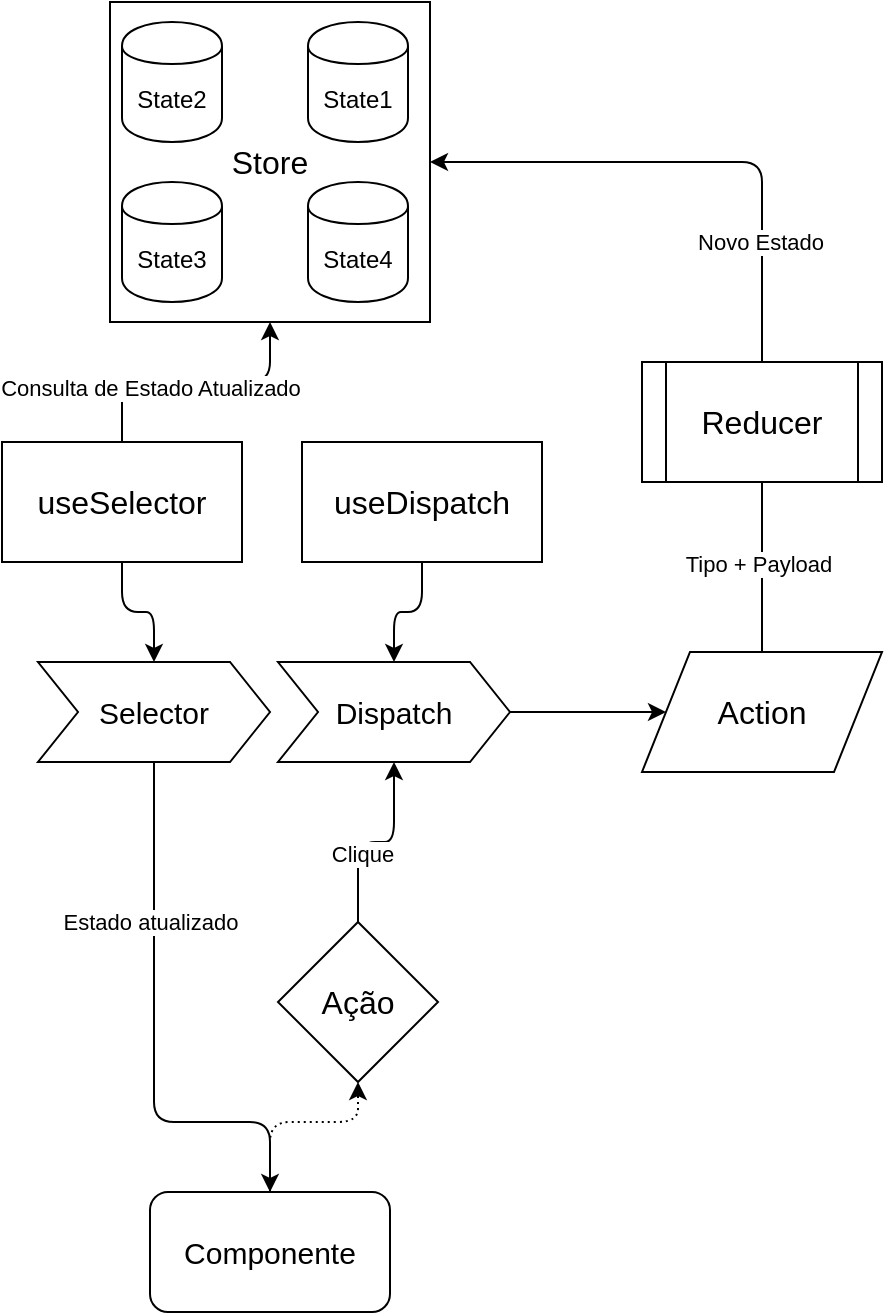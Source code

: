 <mxfile version="13.3.4" type="device"><diagram id="Z_LC0IYtApZd8iEv5nOR" name="Page-1"><mxGraphModel dx="1346" dy="1926" grid="1" gridSize="10" guides="1" tooltips="1" connect="1" arrows="1" fold="1" page="1" pageScale="1" pageWidth="827" pageHeight="1169" math="0" shadow="0"><root><mxCell id="0"/><mxCell id="1" parent="0"/><mxCell id="5XKeVoZggJiMpQv6K6xN-1" value="&lt;font style=&quot;font-size: 15px&quot;&gt;Componente&lt;/font&gt;" style="rounded=1;whiteSpace=wrap;html=1;" vertex="1" parent="1"><mxGeometry x="354" y="555" width="120" height="60" as="geometry"/></mxCell><mxCell id="5XKeVoZggJiMpQv6K6xN-2" value="&lt;font style=&quot;font-size: 16px&quot;&gt;Store&lt;/font&gt;" style="whiteSpace=wrap;html=1;aspect=fixed;" vertex="1" parent="1"><mxGeometry x="334" y="-40" width="160" height="160" as="geometry"/></mxCell><mxCell id="5XKeVoZggJiMpQv6K6xN-3" value="" style="endArrow=classic;html=1;exitX=0.5;exitY=0;exitDx=0;exitDy=0;entryX=0.5;entryY=1;entryDx=0;entryDy=0;edgeStyle=orthogonalEdgeStyle;dashed=1;dashPattern=1 2;" edge="1" parent="1" source="5XKeVoZggJiMpQv6K6xN-1" target="5XKeVoZggJiMpQv6K6xN-4"><mxGeometry width="50" height="50" relative="1" as="geometry"><mxPoint x="390" y="410" as="sourcePoint"/><mxPoint x="454" y="413" as="targetPoint"/><Array as="points"><mxPoint x="414" y="520"/><mxPoint x="458" y="520"/></Array></mxGeometry></mxCell><mxCell id="5XKeVoZggJiMpQv6K6xN-4" value="&lt;font style=&quot;font-size: 16px&quot;&gt;Ação&lt;/font&gt;" style="rhombus;whiteSpace=wrap;html=1;" vertex="1" parent="1"><mxGeometry x="418" y="420" width="80" height="80" as="geometry"/></mxCell><mxCell id="5XKeVoZggJiMpQv6K6xN-5" value="&lt;font style=&quot;font-size: 15px&quot;&gt;Dispatch&lt;/font&gt;" style="shape=step;perimeter=stepPerimeter;whiteSpace=wrap;html=1;fixedSize=1;" vertex="1" parent="1"><mxGeometry x="418" y="290" width="116" height="50" as="geometry"/></mxCell><mxCell id="5XKeVoZggJiMpQv6K6xN-6" value="&lt;font style=&quot;font-size: 15px&quot;&gt;Selector&lt;/font&gt;" style="shape=step;perimeter=stepPerimeter;whiteSpace=wrap;html=1;fixedSize=1;" vertex="1" parent="1"><mxGeometry x="298" y="290" width="116" height="50" as="geometry"/></mxCell><mxCell id="5XKeVoZggJiMpQv6K6xN-7" value="" style="endArrow=classic;html=1;exitX=0.5;exitY=0;exitDx=0;exitDy=0;entryX=0.5;entryY=1;entryDx=0;entryDy=0;edgeStyle=orthogonalEdgeStyle;" edge="1" parent="1" source="5XKeVoZggJiMpQv6K6xN-4" target="5XKeVoZggJiMpQv6K6xN-5"><mxGeometry width="50" height="50" relative="1" as="geometry"><mxPoint x="390" y="360" as="sourcePoint"/><mxPoint x="440" y="310" as="targetPoint"/></mxGeometry></mxCell><mxCell id="5XKeVoZggJiMpQv6K6xN-26" value="Clique" style="edgeLabel;html=1;align=center;verticalAlign=middle;resizable=0;points=[];" vertex="1" connectable="0" parent="5XKeVoZggJiMpQv6K6xN-7"><mxGeometry x="-0.292" y="-2" relative="1" as="geometry"><mxPoint as="offset"/></mxGeometry></mxCell><mxCell id="5XKeVoZggJiMpQv6K6xN-8" value="&lt;font style=&quot;font-size: 16px&quot;&gt;useDispatch&lt;/font&gt;" style="rounded=0;whiteSpace=wrap;html=1;" vertex="1" parent="1"><mxGeometry x="430" y="180" width="120" height="60" as="geometry"/></mxCell><mxCell id="5XKeVoZggJiMpQv6K6xN-9" value="&lt;font style=&quot;font-size: 16px&quot;&gt;useSelector&lt;/font&gt;" style="rounded=0;whiteSpace=wrap;html=1;" vertex="1" parent="1"><mxGeometry x="280" y="180" width="120" height="60" as="geometry"/></mxCell><mxCell id="5XKeVoZggJiMpQv6K6xN-12" value="" style="endArrow=classic;html=1;exitX=0.5;exitY=1;exitDx=0;exitDy=0;entryX=0.5;entryY=0;entryDx=0;entryDy=0;edgeStyle=orthogonalEdgeStyle;" edge="1" parent="1" source="5XKeVoZggJiMpQv6K6xN-8" target="5XKeVoZggJiMpQv6K6xN-5"><mxGeometry width="50" height="50" relative="1" as="geometry"><mxPoint x="390" y="200" as="sourcePoint"/><mxPoint x="440" y="150" as="targetPoint"/></mxGeometry></mxCell><mxCell id="5XKeVoZggJiMpQv6K6xN-13" value="" style="endArrow=classic;html=1;exitX=0.5;exitY=0;exitDx=0;exitDy=0;entryX=0.5;entryY=1;entryDx=0;entryDy=0;edgeStyle=orthogonalEdgeStyle;" edge="1" parent="1" source="5XKeVoZggJiMpQv6K6xN-9" target="5XKeVoZggJiMpQv6K6xN-2"><mxGeometry width="50" height="50" relative="1" as="geometry"><mxPoint x="390" y="200" as="sourcePoint"/><mxPoint x="440" y="150" as="targetPoint"/></mxGeometry></mxCell><mxCell id="5XKeVoZggJiMpQv6K6xN-29" value="Consulta de Estado Atualizado" style="edgeLabel;html=1;align=center;verticalAlign=middle;resizable=0;points=[];" vertex="1" connectable="0" parent="5XKeVoZggJiMpQv6K6xN-13"><mxGeometry x="-0.597" y="-14" relative="1" as="geometry"><mxPoint as="offset"/></mxGeometry></mxCell><mxCell id="5XKeVoZggJiMpQv6K6xN-14" value="" style="endArrow=classic;html=1;exitX=0.5;exitY=1;exitDx=0;exitDy=0;entryX=0.5;entryY=0;entryDx=0;entryDy=0;edgeStyle=orthogonalEdgeStyle;" edge="1" parent="1" source="5XKeVoZggJiMpQv6K6xN-9" target="5XKeVoZggJiMpQv6K6xN-6"><mxGeometry width="50" height="50" relative="1" as="geometry"><mxPoint x="390" y="200" as="sourcePoint"/><mxPoint x="440" y="150" as="targetPoint"/></mxGeometry></mxCell><mxCell id="5XKeVoZggJiMpQv6K6xN-15" value="" style="endArrow=classic;html=1;exitX=0.5;exitY=1;exitDx=0;exitDy=0;edgeStyle=orthogonalEdgeStyle;entryX=0.5;entryY=0;entryDx=0;entryDy=0;" edge="1" parent="1" source="5XKeVoZggJiMpQv6K6xN-6" target="5XKeVoZggJiMpQv6K6xN-1"><mxGeometry width="50" height="50" relative="1" as="geometry"><mxPoint x="390" y="200" as="sourcePoint"/><mxPoint x="356" y="470" as="targetPoint"/><Array as="points"><mxPoint x="356" y="520"/><mxPoint x="414" y="520"/></Array></mxGeometry></mxCell><mxCell id="5XKeVoZggJiMpQv6K6xN-25" value="Estado atualizado" style="edgeLabel;html=1;align=center;verticalAlign=middle;resizable=0;points=[];" vertex="1" connectable="0" parent="5XKeVoZggJiMpQv6K6xN-15"><mxGeometry x="-0.494" y="-2" relative="1" as="geometry"><mxPoint y="11" as="offset"/></mxGeometry></mxCell><mxCell id="5XKeVoZggJiMpQv6K6xN-17" value="&lt;font style=&quot;font-size: 16px&quot;&gt;Action&lt;/font&gt;" style="shape=parallelogram;perimeter=parallelogramPerimeter;whiteSpace=wrap;html=1;" vertex="1" parent="1"><mxGeometry x="600" y="285" width="120" height="60" as="geometry"/></mxCell><mxCell id="5XKeVoZggJiMpQv6K6xN-18" value="" style="endArrow=classic;html=1;exitX=1;exitY=0.5;exitDx=0;exitDy=0;entryX=0;entryY=0.5;entryDx=0;entryDy=0;" edge="1" parent="1" source="5XKeVoZggJiMpQv6K6xN-5" target="5XKeVoZggJiMpQv6K6xN-17"><mxGeometry width="50" height="50" relative="1" as="geometry"><mxPoint x="390" y="310" as="sourcePoint"/><mxPoint x="440" y="260" as="targetPoint"/></mxGeometry></mxCell><mxCell id="5XKeVoZggJiMpQv6K6xN-19" value="" style="endArrow=classic;html=1;exitX=0.5;exitY=0;exitDx=0;exitDy=0;entryX=1;entryY=0.5;entryDx=0;entryDy=0;edgeStyle=orthogonalEdgeStyle;" edge="1" parent="1" source="5XKeVoZggJiMpQv6K6xN-17" target="5XKeVoZggJiMpQv6K6xN-2"><mxGeometry width="50" height="50" relative="1" as="geometry"><mxPoint x="660" y="240" as="sourcePoint"/><mxPoint x="710" y="190" as="targetPoint"/></mxGeometry></mxCell><mxCell id="5XKeVoZggJiMpQv6K6xN-27" value="Tipo + Payload" style="edgeLabel;html=1;align=center;verticalAlign=middle;resizable=0;points=[];" vertex="1" connectable="0" parent="5XKeVoZggJiMpQv6K6xN-19"><mxGeometry x="-0.786" y="2" relative="1" as="geometry"><mxPoint as="offset"/></mxGeometry></mxCell><mxCell id="5XKeVoZggJiMpQv6K6xN-28" value="Novo Estado" style="edgeLabel;html=1;align=center;verticalAlign=middle;resizable=0;points=[];" vertex="1" connectable="0" parent="5XKeVoZggJiMpQv6K6xN-19"><mxGeometry x="-0.002" y="1" relative="1" as="geometry"><mxPoint as="offset"/></mxGeometry></mxCell><mxCell id="5XKeVoZggJiMpQv6K6xN-20" value="State1" style="shape=cylinder;whiteSpace=wrap;html=1;boundedLbl=1;backgroundOutline=1;" vertex="1" parent="1"><mxGeometry x="433" y="-30" width="50" height="60" as="geometry"/></mxCell><mxCell id="5XKeVoZggJiMpQv6K6xN-21" value="State2" style="shape=cylinder;whiteSpace=wrap;html=1;boundedLbl=1;backgroundOutline=1;" vertex="1" parent="1"><mxGeometry x="340" y="-30" width="50" height="60" as="geometry"/></mxCell><mxCell id="5XKeVoZggJiMpQv6K6xN-22" value="State3&lt;br&gt;" style="shape=cylinder;whiteSpace=wrap;html=1;boundedLbl=1;backgroundOutline=1;" vertex="1" parent="1"><mxGeometry x="340" y="50" width="50" height="60" as="geometry"/></mxCell><mxCell id="5XKeVoZggJiMpQv6K6xN-23" value="State4" style="shape=cylinder;whiteSpace=wrap;html=1;boundedLbl=1;backgroundOutline=1;" vertex="1" parent="1"><mxGeometry x="433" y="50" width="50" height="60" as="geometry"/></mxCell><mxCell id="5XKeVoZggJiMpQv6K6xN-24" value="&lt;font style=&quot;font-size: 16px&quot;&gt;Reducer&lt;/font&gt;" style="shape=process;whiteSpace=wrap;html=1;backgroundOutline=1;" vertex="1" parent="1"><mxGeometry x="600" y="140" width="120" height="60" as="geometry"/></mxCell></root></mxGraphModel></diagram></mxfile>